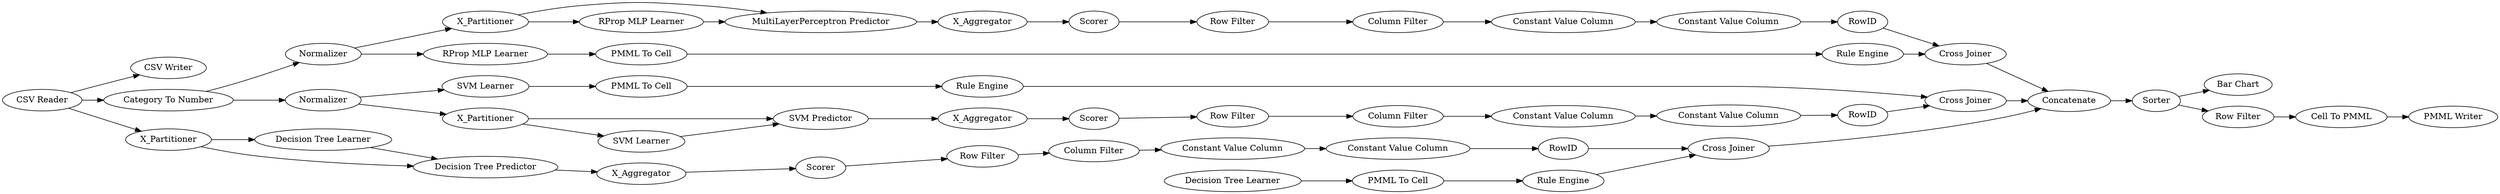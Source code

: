 digraph {
	"2447473564239849948_32" [label="SVM Predictor"]
	"8837905881223629437_52" [label=Sorter]
	"8601949837712040486_31" [label="Decision Tree Learner"]
	"-1960870500162932797_7" [label=X_Aggregator]
	"-1960870500162932797_2" [label=X_Partitioner]
	"-873857348905143481_293" [label=RowID]
	"-2861737626379713178_290" [label="Constant Value Column"]
	"-1960870500162932797_39" [label=Normalizer]
	"2447473564239849948_31" [label="SVM Learner"]
	"2447473564239849948_40" [label=Normalizer]
	"8774297927490188791_294" [label="Column Filter"]
	"-2861737626379713178_9" [label="Row Filter"]
	"-1960870500162932797_32" [label="MultiLayerPerceptron Predictor"]
	"2447473564239849948_39" [label="Cross Joiner"]
	"-2861737626379713178_294" [label="Column Filter"]
	"1808505722634179242_34" [label="Rule Engine"]
	"8837905881223629437_62" [label="CSV Writer"]
	"8774297927490188791_293" [label=RowID]
	"-3917170491162294392_33" [label="SVM Learner"]
	"8774297927490188791_290" [label="Constant Value Column"]
	"-873857348905143481_290" [label="Constant Value Column"]
	"-1960870500162932797_41" [label="RProp MLP Learner"]
	"8837905881223629437_2" [label="Category To Number"]
	"8837905881223629437_54" [label="Cell To PMML"]
	"-873857348905143481_294" [label="Column Filter"]
	"2447473564239849948_2" [label=X_Partitioner]
	"8601949837712040486_32" [label="Decision Tree Predictor"]
	"-1960870500162932797_38" [label="Cross Joiner"]
	"1808505722634179242_28" [label="PMML To Cell"]
	"1808505722634179242_33" [label="Decision Tree Learner"]
	"-873857348905143481_292" [label="Constant Value Column"]
	"8837905881223629437_61" [label="PMML Writer"]
	"8601949837712040486_38" [label="Cross Joiner"]
	"-3917170491162294392_35" [label="Rule Engine"]
	"8601949837712040486_39" [label=Scorer]
	"-3917170491162294392_34" [label="PMML To Cell"]
	"2447473564239849948_41" [label=Scorer]
	"-2861737626379713178_292" [label="Constant Value Column"]
	"8837905881223629437_59" [label="Bar Chart"]
	"8837905881223629437_1" [label="CSV Reader"]
	"8774297927490188791_9" [label="Row Filter"]
	"6594387774418679140_22" [label="PMML To Cell"]
	"8601949837712040486_2" [label=X_Partitioner]
	"2447473564239849948_7" [label=X_Aggregator]
	"-1960870500162932797_40" [label=Scorer]
	"8601949837712040486_7" [label=X_Aggregator]
	"6594387774418679140_34" [label="Rule Engine"]
	"-2861737626379713178_293" [label=RowID]
	"8837905881223629437_60" [label=Concatenate]
	"8774297927490188791_292" [label="Constant Value Column"]
	"6594387774418679140_35" [label="RProp MLP Learner"]
	"8837905881223629437_53" [label="Row Filter"]
	"-873857348905143481_9" [label="Row Filter"]
	"8601949837712040486_7" -> "8601949837712040486_39"
	"2447473564239849948_31" -> "2447473564239849948_32"
	"2447473564239849948_40" -> "-3917170491162294392_33"
	"8837905881223629437_1" -> "8837905881223629437_62"
	"2447473564239849948_2" -> "2447473564239849948_32"
	"8837905881223629437_53" -> "8837905881223629437_54"
	"6594387774418679140_22" -> "6594387774418679140_34"
	"2447473564239849948_7" -> "2447473564239849948_41"
	"-873857348905143481_9" -> "-873857348905143481_294"
	"1808505722634179242_33" -> "1808505722634179242_28"
	"8837905881223629437_52" -> "8837905881223629437_59"
	"8774297927490188791_9" -> "8774297927490188791_294"
	"8837905881223629437_54" -> "8837905881223629437_61"
	"-1960870500162932797_39" -> "-1960870500162932797_2"
	"-3917170491162294392_35" -> "2447473564239849948_39"
	"1808505722634179242_28" -> "1808505722634179242_34"
	"-1960870500162932797_32" -> "-1960870500162932797_7"
	"8601949837712040486_2" -> "8601949837712040486_32"
	"8774297927490188791_290" -> "8774297927490188791_292"
	"8601949837712040486_32" -> "8601949837712040486_7"
	"8601949837712040486_39" -> "8774297927490188791_9"
	"-2861737626379713178_294" -> "-2861737626379713178_290"
	"-3917170491162294392_34" -> "-3917170491162294392_35"
	"-873857348905143481_292" -> "-873857348905143481_293"
	"2447473564239849948_41" -> "-873857348905143481_9"
	"-2861737626379713178_293" -> "-1960870500162932797_38"
	"-3917170491162294392_33" -> "-3917170491162294392_34"
	"-873857348905143481_293" -> "2447473564239849948_39"
	"-1960870500162932797_2" -> "-1960870500162932797_32"
	"8837905881223629437_2" -> "2447473564239849948_40"
	"8774297927490188791_293" -> "8601949837712040486_38"
	"8601949837712040486_38" -> "8837905881223629437_60"
	"8601949837712040486_2" -> "8601949837712040486_31"
	"-873857348905143481_294" -> "-873857348905143481_290"
	"-2861737626379713178_9" -> "-2861737626379713178_294"
	"8774297927490188791_294" -> "8774297927490188791_290"
	"8837905881223629437_2" -> "-1960870500162932797_39"
	"8837905881223629437_1" -> "8837905881223629437_2"
	"-1960870500162932797_39" -> "6594387774418679140_35"
	"2447473564239849948_40" -> "2447473564239849948_2"
	"6594387774418679140_35" -> "6594387774418679140_22"
	"8837905881223629437_60" -> "8837905881223629437_52"
	"-873857348905143481_290" -> "-873857348905143481_292"
	"-1960870500162932797_38" -> "8837905881223629437_60"
	"-1960870500162932797_2" -> "-1960870500162932797_41"
	"8601949837712040486_31" -> "8601949837712040486_32"
	"8774297927490188791_292" -> "8774297927490188791_293"
	"-1960870500162932797_41" -> "-1960870500162932797_32"
	"8837905881223629437_1" -> "8601949837712040486_2"
	"-2861737626379713178_290" -> "-2861737626379713178_292"
	"2447473564239849948_2" -> "2447473564239849948_31"
	"-2861737626379713178_292" -> "-2861737626379713178_293"
	"1808505722634179242_34" -> "8601949837712040486_38"
	"8837905881223629437_52" -> "8837905881223629437_53"
	"2447473564239849948_32" -> "2447473564239849948_7"
	"2447473564239849948_39" -> "8837905881223629437_60"
	"-1960870500162932797_7" -> "-1960870500162932797_40"
	"6594387774418679140_34" -> "-1960870500162932797_38"
	"-1960870500162932797_40" -> "-2861737626379713178_9"
	rankdir=LR
}
